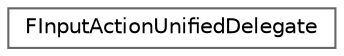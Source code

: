 digraph "Graphical Class Hierarchy"
{
 // INTERACTIVE_SVG=YES
 // LATEX_PDF_SIZE
  bgcolor="transparent";
  edge [fontname=Helvetica,fontsize=10,labelfontname=Helvetica,labelfontsize=10];
  node [fontname=Helvetica,fontsize=10,shape=box,height=0.2,width=0.4];
  rankdir="LR";
  Node0 [id="Node000000",label="FInputActionUnifiedDelegate",height=0.2,width=0.4,color="grey40", fillcolor="white", style="filled",URL="$d1/dc0/structFInputActionUnifiedDelegate.html",tooltip=" "];
}
